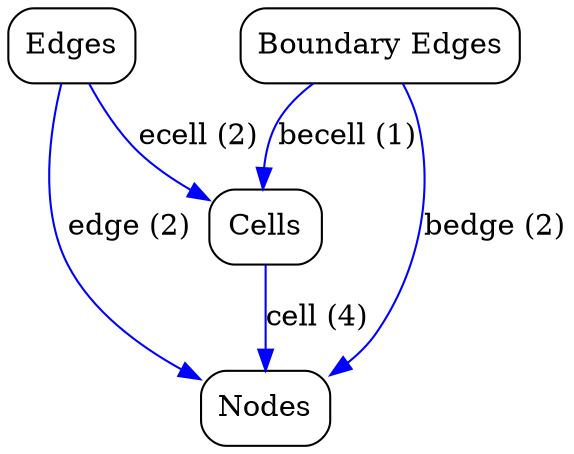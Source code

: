 digraph airfoil_maps {
  node [style=rounded]
  Edges [shape=box]
  Cells [shape=box]
  Nodes [shape=box]
  BEdges [label="Boundary Edges", shape=box]

  Edges -> Nodes [label="edge (2)", color="blue"]
  Edges -> Cells [label="ecell (2)", color="blue"]
  Cells -> Nodes [label="cell (4)", color="blue"]
  BEdges -> Nodes [label="bedge (2)", color="blue"]
  BEdges -> Cells [label="becell (1)", color="blue"]
}
